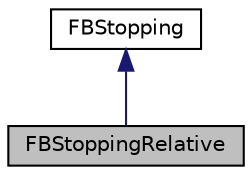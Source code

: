 digraph "FBStoppingRelative"
{
 // INTERACTIVE_SVG=YES
  edge [fontname="Helvetica",fontsize="10",labelfontname="Helvetica",labelfontsize="10"];
  node [fontname="Helvetica",fontsize="10",shape=record];
  Node1 [label="FBStoppingRelative",height=0.2,width=0.4,color="black", fillcolor="grey75", style="filled" fontcolor="black"];
  Node2 -> Node1 [dir="back",color="midnightblue",fontsize="10",style="solid",fontname="Helvetica"];
  Node2 [label="FBStopping",height=0.2,width=0.4,color="black", fillcolor="white", style="filled",URL="$class_f_b_stopping.html",tooltip="Basic stopping criterion for forward-backward problems. "];
}
